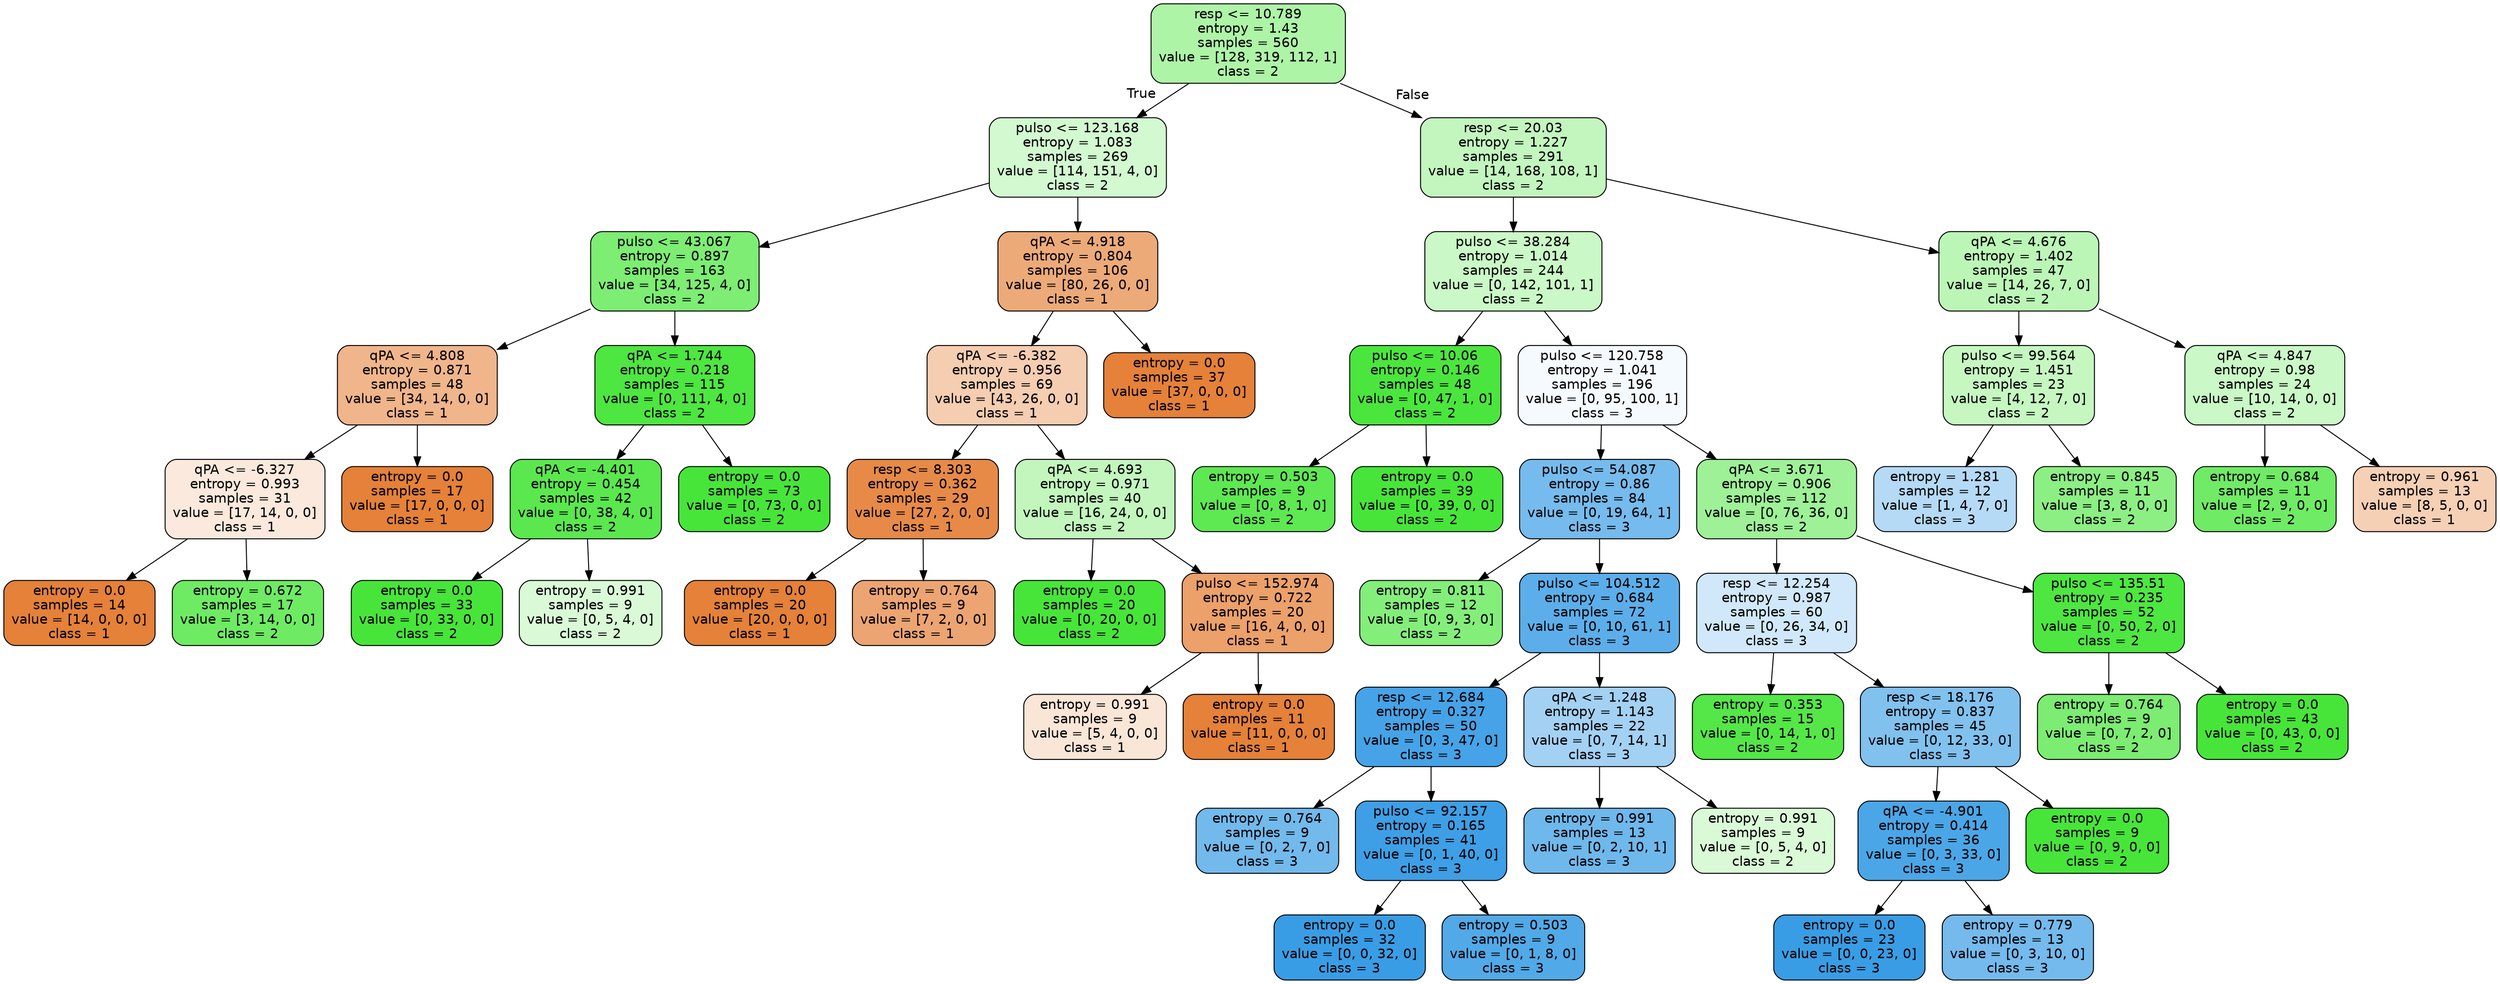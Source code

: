 digraph Tree {
node [shape=box, style="filled, rounded", color="black", fontname="helvetica"] ;
edge [fontname="helvetica"] ;
0 [label="resp <= 10.789\nentropy = 1.43\nsamples = 560\nvalue = [128, 319, 112, 1]\nclass = 2", fillcolor="#aef4a7"] ;
1 [label="pulso <= 123.168\nentropy = 1.083\nsamples = 269\nvalue = [114, 151, 4, 0]\nclass = 2", fillcolor="#d3f9d0"] ;
0 -> 1 [labeldistance=2.5, labelangle=45, headlabel="True"] ;
2 [label="pulso <= 43.067\nentropy = 0.897\nsamples = 163\nvalue = [34, 125, 4, 0]\nclass = 2", fillcolor="#7ded73"] ;
1 -> 2 ;
3 [label="qPA <= 4.808\nentropy = 0.871\nsamples = 48\nvalue = [34, 14, 0, 0]\nclass = 1", fillcolor="#f0b58b"] ;
2 -> 3 ;
4 [label="qPA <= -6.327\nentropy = 0.993\nsamples = 31\nvalue = [17, 14, 0, 0]\nclass = 1", fillcolor="#fae9dc"] ;
3 -> 4 ;
5 [label="entropy = 0.0\nsamples = 14\nvalue = [14, 0, 0, 0]\nclass = 1", fillcolor="#e58139"] ;
4 -> 5 ;
6 [label="entropy = 0.672\nsamples = 17\nvalue = [3, 14, 0, 0]\nclass = 2", fillcolor="#6eeb63"] ;
4 -> 6 ;
7 [label="entropy = 0.0\nsamples = 17\nvalue = [17, 0, 0, 0]\nclass = 1", fillcolor="#e58139"] ;
3 -> 7 ;
8 [label="qPA <= 1.744\nentropy = 0.218\nsamples = 115\nvalue = [0, 111, 4, 0]\nclass = 2", fillcolor="#4ee640"] ;
2 -> 8 ;
9 [label="qPA <= -4.401\nentropy = 0.454\nsamples = 42\nvalue = [0, 38, 4, 0]\nclass = 2", fillcolor="#5ae84e"] ;
8 -> 9 ;
10 [label="entropy = 0.0\nsamples = 33\nvalue = [0, 33, 0, 0]\nclass = 2", fillcolor="#47e539"] ;
9 -> 10 ;
11 [label="entropy = 0.991\nsamples = 9\nvalue = [0, 5, 4, 0]\nclass = 2", fillcolor="#dafad7"] ;
9 -> 11 ;
12 [label="entropy = 0.0\nsamples = 73\nvalue = [0, 73, 0, 0]\nclass = 2", fillcolor="#47e539"] ;
8 -> 12 ;
13 [label="qPA <= 4.918\nentropy = 0.804\nsamples = 106\nvalue = [80, 26, 0, 0]\nclass = 1", fillcolor="#edaa79"] ;
1 -> 13 ;
14 [label="qPA <= -6.382\nentropy = 0.956\nsamples = 69\nvalue = [43, 26, 0, 0]\nclass = 1", fillcolor="#f5cdb1"] ;
13 -> 14 ;
15 [label="resp <= 8.303\nentropy = 0.362\nsamples = 29\nvalue = [27, 2, 0, 0]\nclass = 1", fillcolor="#e78a48"] ;
14 -> 15 ;
16 [label="entropy = 0.0\nsamples = 20\nvalue = [20, 0, 0, 0]\nclass = 1", fillcolor="#e58139"] ;
15 -> 16 ;
17 [label="entropy = 0.764\nsamples = 9\nvalue = [7, 2, 0, 0]\nclass = 1", fillcolor="#eca572"] ;
15 -> 17 ;
18 [label="qPA <= 4.693\nentropy = 0.971\nsamples = 40\nvalue = [16, 24, 0, 0]\nclass = 2", fillcolor="#c2f6bd"] ;
14 -> 18 ;
19 [label="entropy = 0.0\nsamples = 20\nvalue = [0, 20, 0, 0]\nclass = 2", fillcolor="#47e539"] ;
18 -> 19 ;
20 [label="pulso <= 152.974\nentropy = 0.722\nsamples = 20\nvalue = [16, 4, 0, 0]\nclass = 1", fillcolor="#eca06a"] ;
18 -> 20 ;
21 [label="entropy = 0.991\nsamples = 9\nvalue = [5, 4, 0, 0]\nclass = 1", fillcolor="#fae6d7"] ;
20 -> 21 ;
22 [label="entropy = 0.0\nsamples = 11\nvalue = [11, 0, 0, 0]\nclass = 1", fillcolor="#e58139"] ;
20 -> 22 ;
23 [label="entropy = 0.0\nsamples = 37\nvalue = [37, 0, 0, 0]\nclass = 1", fillcolor="#e58139"] ;
13 -> 23 ;
24 [label="resp <= 20.03\nentropy = 1.227\nsamples = 291\nvalue = [14, 168, 108, 1]\nclass = 2", fillcolor="#c3f6be"] ;
0 -> 24 [labeldistance=2.5, labelangle=-45, headlabel="False"] ;
25 [label="pulso <= 38.284\nentropy = 1.014\nsamples = 244\nvalue = [0, 142, 101, 1]\nclass = 2", fillcolor="#caf8c6"] ;
24 -> 25 ;
26 [label="pulso <= 10.06\nentropy = 0.146\nsamples = 48\nvalue = [0, 47, 1, 0]\nclass = 2", fillcolor="#4be63d"] ;
25 -> 26 ;
27 [label="entropy = 0.503\nsamples = 9\nvalue = [0, 8, 1, 0]\nclass = 2", fillcolor="#5ee852"] ;
26 -> 27 ;
28 [label="entropy = 0.0\nsamples = 39\nvalue = [0, 39, 0, 0]\nclass = 2", fillcolor="#47e539"] ;
26 -> 28 ;
29 [label="pulso <= 120.758\nentropy = 1.041\nsamples = 196\nvalue = [0, 95, 100, 1]\nclass = 3", fillcolor="#f5fafe"] ;
25 -> 29 ;
30 [label="pulso <= 54.087\nentropy = 0.86\nsamples = 84\nvalue = [0, 19, 64, 1]\nclass = 3", fillcolor="#76bbed"] ;
29 -> 30 ;
31 [label="entropy = 0.811\nsamples = 12\nvalue = [0, 9, 3, 0]\nclass = 2", fillcolor="#84ee7b"] ;
30 -> 31 ;
32 [label="pulso <= 104.512\nentropy = 0.684\nsamples = 72\nvalue = [0, 10, 61, 1]\nclass = 3", fillcolor="#5caeea"] ;
30 -> 32 ;
33 [label="resp <= 12.684\nentropy = 0.327\nsamples = 50\nvalue = [0, 3, 47, 0]\nclass = 3", fillcolor="#46a3e7"] ;
32 -> 33 ;
34 [label="entropy = 0.764\nsamples = 9\nvalue = [0, 2, 7, 0]\nclass = 3", fillcolor="#72b9ec"] ;
33 -> 34 ;
35 [label="pulso <= 92.157\nentropy = 0.165\nsamples = 41\nvalue = [0, 1, 40, 0]\nclass = 3", fillcolor="#3e9fe6"] ;
33 -> 35 ;
36 [label="entropy = 0.0\nsamples = 32\nvalue = [0, 0, 32, 0]\nclass = 3", fillcolor="#399de5"] ;
35 -> 36 ;
37 [label="entropy = 0.503\nsamples = 9\nvalue = [0, 1, 8, 0]\nclass = 3", fillcolor="#52a9e8"] ;
35 -> 37 ;
38 [label="qPA <= 1.248\nentropy = 1.143\nsamples = 22\nvalue = [0, 7, 14, 1]\nclass = 3", fillcolor="#a3d1f3"] ;
32 -> 38 ;
39 [label="entropy = 0.991\nsamples = 13\nvalue = [0, 2, 10, 1]\nclass = 3", fillcolor="#6fb8ec"] ;
38 -> 39 ;
40 [label="entropy = 0.991\nsamples = 9\nvalue = [0, 5, 4, 0]\nclass = 2", fillcolor="#dafad7"] ;
38 -> 40 ;
41 [label="qPA <= 3.671\nentropy = 0.906\nsamples = 112\nvalue = [0, 76, 36, 0]\nclass = 2", fillcolor="#9ef197"] ;
29 -> 41 ;
42 [label="resp <= 12.254\nentropy = 0.987\nsamples = 60\nvalue = [0, 26, 34, 0]\nclass = 3", fillcolor="#d0e8f9"] ;
41 -> 42 ;
43 [label="entropy = 0.353\nsamples = 15\nvalue = [0, 14, 1, 0]\nclass = 2", fillcolor="#54e747"] ;
42 -> 43 ;
44 [label="resp <= 18.176\nentropy = 0.837\nsamples = 45\nvalue = [0, 12, 33, 0]\nclass = 3", fillcolor="#81c1ee"] ;
42 -> 44 ;
45 [label="qPA <= -4.901\nentropy = 0.414\nsamples = 36\nvalue = [0, 3, 33, 0]\nclass = 3", fillcolor="#4ba6e7"] ;
44 -> 45 ;
46 [label="entropy = 0.0\nsamples = 23\nvalue = [0, 0, 23, 0]\nclass = 3", fillcolor="#399de5"] ;
45 -> 46 ;
47 [label="entropy = 0.779\nsamples = 13\nvalue = [0, 3, 10, 0]\nclass = 3", fillcolor="#74baed"] ;
45 -> 47 ;
48 [label="entropy = 0.0\nsamples = 9\nvalue = [0, 9, 0, 0]\nclass = 2", fillcolor="#47e539"] ;
44 -> 48 ;
49 [label="pulso <= 135.51\nentropy = 0.235\nsamples = 52\nvalue = [0, 50, 2, 0]\nclass = 2", fillcolor="#4ee641"] ;
41 -> 49 ;
50 [label="entropy = 0.764\nsamples = 9\nvalue = [0, 7, 2, 0]\nclass = 2", fillcolor="#7cec72"] ;
49 -> 50 ;
51 [label="entropy = 0.0\nsamples = 43\nvalue = [0, 43, 0, 0]\nclass = 2", fillcolor="#47e539"] ;
49 -> 51 ;
52 [label="qPA <= 4.676\nentropy = 1.402\nsamples = 47\nvalue = [14, 26, 7, 0]\nclass = 2", fillcolor="#bcf6b7"] ;
24 -> 52 ;
53 [label="pulso <= 99.564\nentropy = 1.451\nsamples = 23\nvalue = [4, 12, 7, 0]\nclass = 2", fillcolor="#c6f7c1"] ;
52 -> 53 ;
54 [label="entropy = 1.281\nsamples = 12\nvalue = [1, 4, 7, 0]\nclass = 3", fillcolor="#b5daf5"] ;
53 -> 54 ;
55 [label="entropy = 0.845\nsamples = 11\nvalue = [3, 8, 0, 0]\nclass = 2", fillcolor="#8cef83"] ;
53 -> 55 ;
56 [label="qPA <= 4.847\nentropy = 0.98\nsamples = 24\nvalue = [10, 14, 0, 0]\nclass = 2", fillcolor="#caf8c6"] ;
52 -> 56 ;
57 [label="entropy = 0.684\nsamples = 11\nvalue = [2, 9, 0, 0]\nclass = 2", fillcolor="#70eb65"] ;
56 -> 57 ;
58 [label="entropy = 0.961\nsamples = 13\nvalue = [8, 5, 0, 0]\nclass = 1", fillcolor="#f5d0b5"] ;
56 -> 58 ;
}